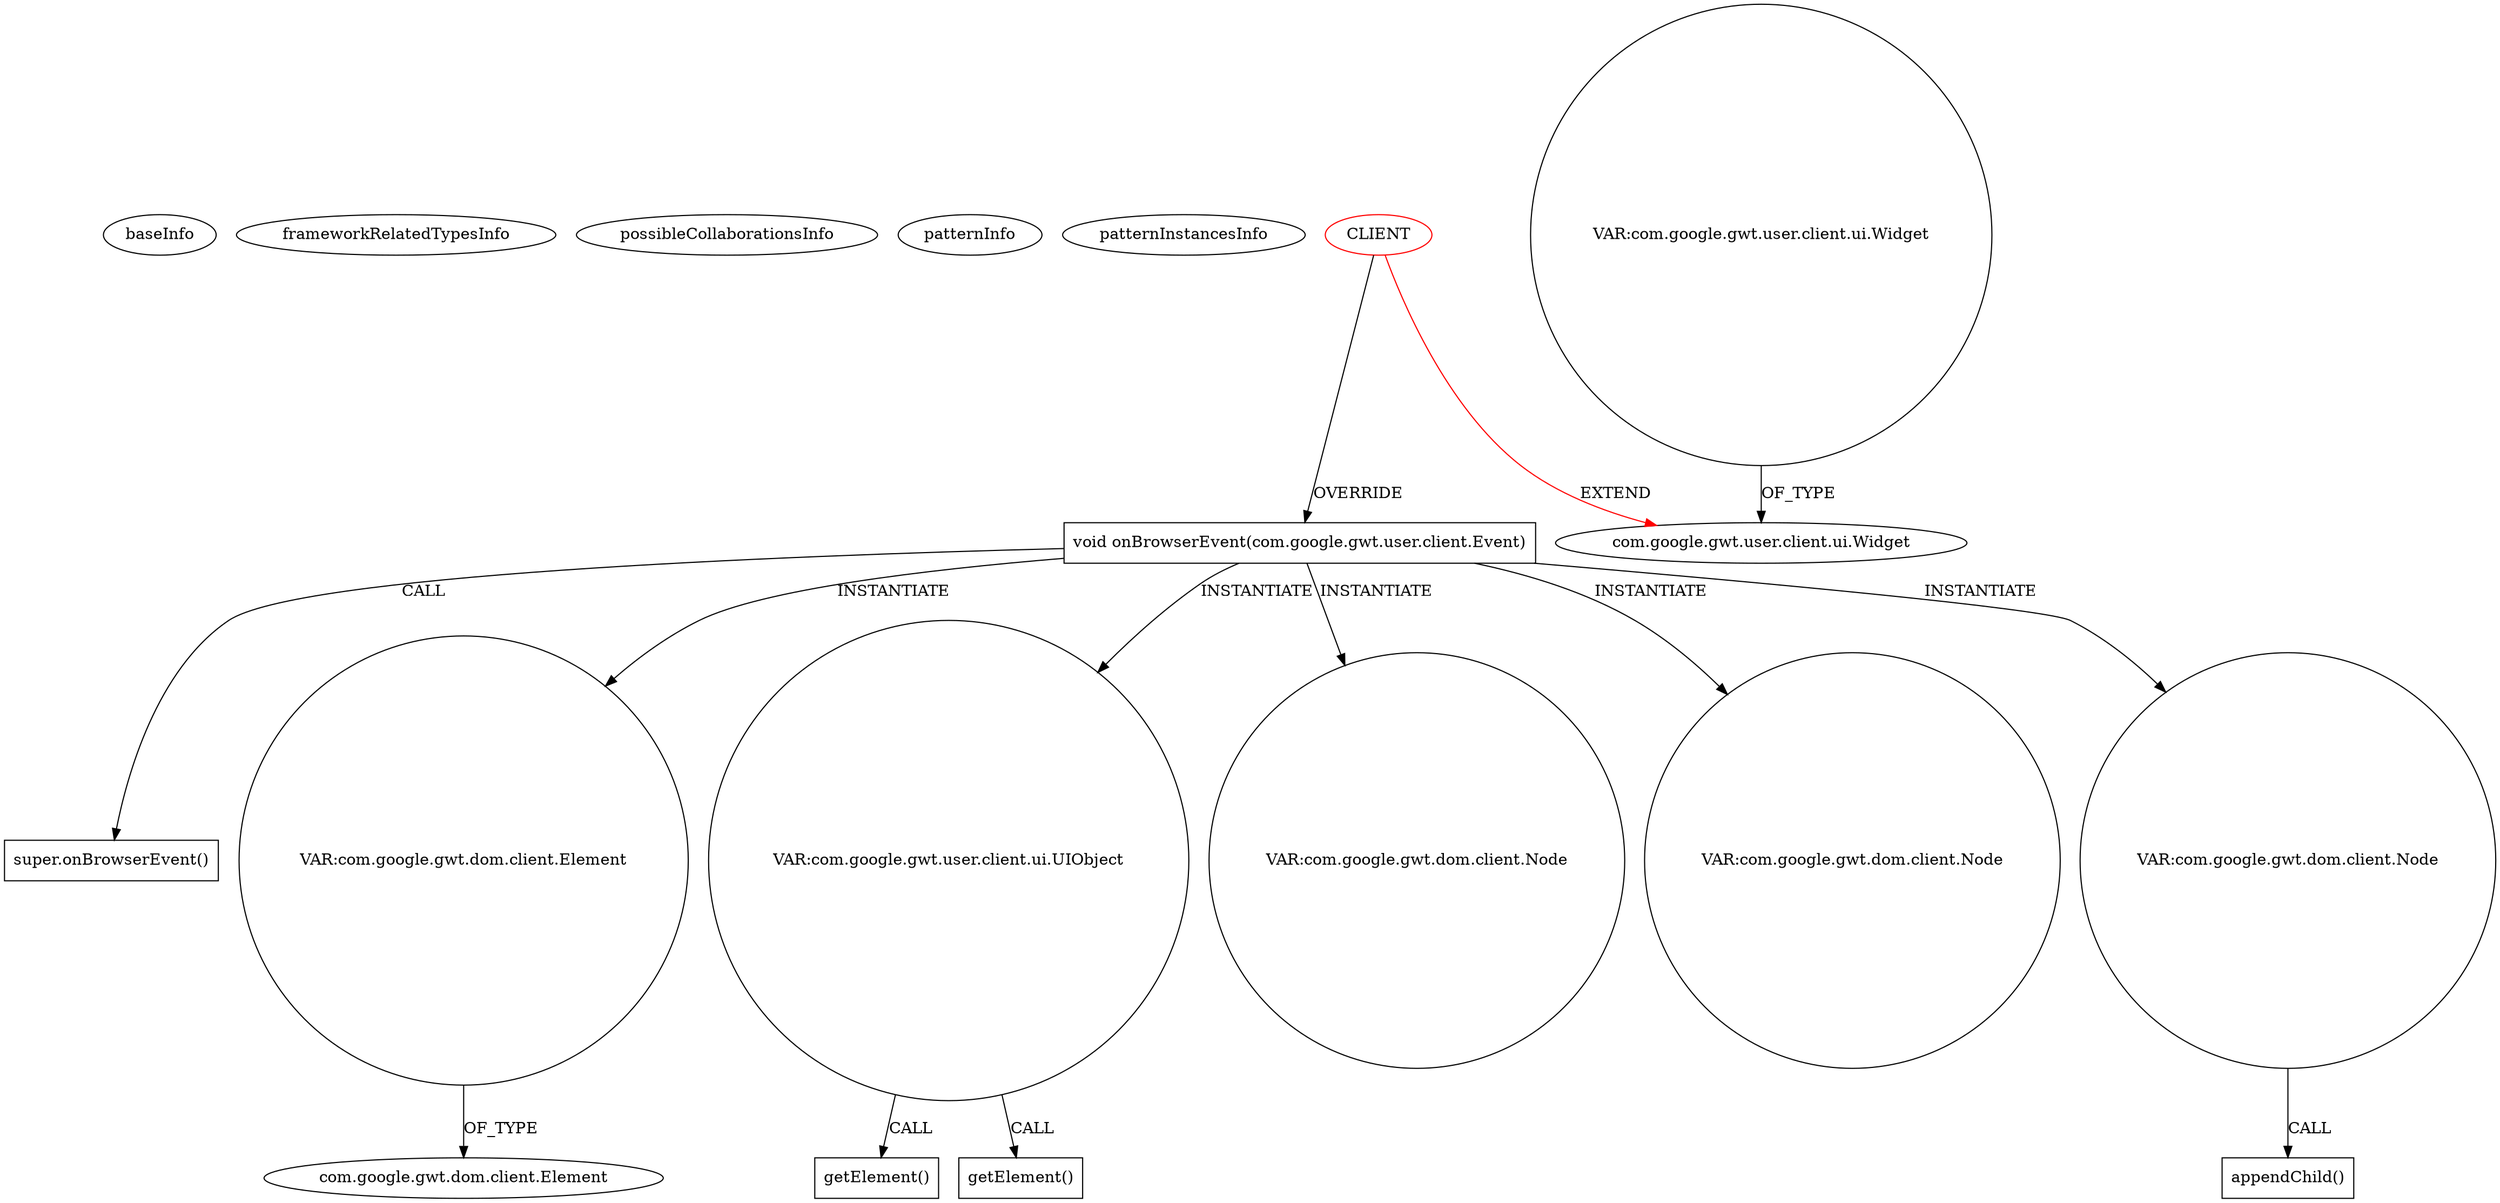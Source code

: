 digraph {
baseInfo[graphId=802,category="pattern",isAnonymous=false,possibleRelation=false]
frameworkRelatedTypesInfo[0="com.google.gwt.user.client.ui.Widget"]
possibleCollaborationsInfo[]
patternInfo[frequency=2.0,patternRootClient=0]
patternInstancesInfo[0="dapicard-gwt-surface~/dapicard-gwt-surface/gwt-surface-master/gwt-surface/src/main/java/com/axeiya/gwt/surface/client/ContentEditableSurface.java~ContentEditableSurface~1180",1="laaglu-lib-gwt-file~/laaglu-lib-gwt-file/lib-gwt-file-master/src/main/java/org/vectomatic/file/FileUploadExt.java~FileUploadExt~3456"]
163[label="super.onBrowserEvent()",vertexType="SUPER_CALL",isFrameworkType=false,shape=box]
13[label="void onBrowserEvent(com.google.gwt.user.client.Event)",vertexType="OVERRIDING_METHOD_DECLARATION",isFrameworkType=false,shape=box]
81[label="VAR:com.google.gwt.dom.client.Element",vertexType="VARIABLE_EXPRESION",isFrameworkType=false,shape=circle]
59[label="VAR:com.google.gwt.user.client.ui.UIObject",vertexType="VARIABLE_EXPRESION",isFrameworkType=false,shape=circle]
0[label="CLIENT",vertexType="ROOT_CLIENT_CLASS_DECLARATION",isFrameworkType=false,color=red]
89[label="VAR:com.google.gwt.dom.client.Node",vertexType="VARIABLE_EXPRESION",isFrameworkType=false,shape=circle]
154[label="VAR:com.google.gwt.dom.client.Node",vertexType="VARIABLE_EXPRESION",isFrameworkType=false,shape=circle]
130[label="VAR:com.google.gwt.dom.client.Node",vertexType="VARIABLE_EXPRESION",isFrameworkType=false,shape=circle]
131[label="appendChild()",vertexType="INSIDE_CALL",isFrameworkType=false,shape=box]
1[label="com.google.gwt.user.client.ui.Widget",vertexType="FRAMEWORK_CLASS_TYPE",isFrameworkType=false]
233[label="VAR:com.google.gwt.user.client.ui.Widget",vertexType="VARIABLE_EXPRESION",isFrameworkType=false,shape=circle]
83[label="com.google.gwt.dom.client.Element",vertexType="FRAMEWORK_CLASS_TYPE",isFrameworkType=false]
101[label="getElement()",vertexType="INSIDE_CALL",isFrameworkType=false,shape=box]
88[label="getElement()",vertexType="INSIDE_CALL",isFrameworkType=false,shape=box]
13->130[label="INSTANTIATE"]
13->89[label="INSTANTIATE"]
59->88[label="CALL"]
130->131[label="CALL"]
59->101[label="CALL"]
13->154[label="INSTANTIATE"]
233->1[label="OF_TYPE"]
13->59[label="INSTANTIATE"]
81->83[label="OF_TYPE"]
0->1[label="EXTEND",color=red]
0->13[label="OVERRIDE"]
13->81[label="INSTANTIATE"]
13->163[label="CALL"]
}
